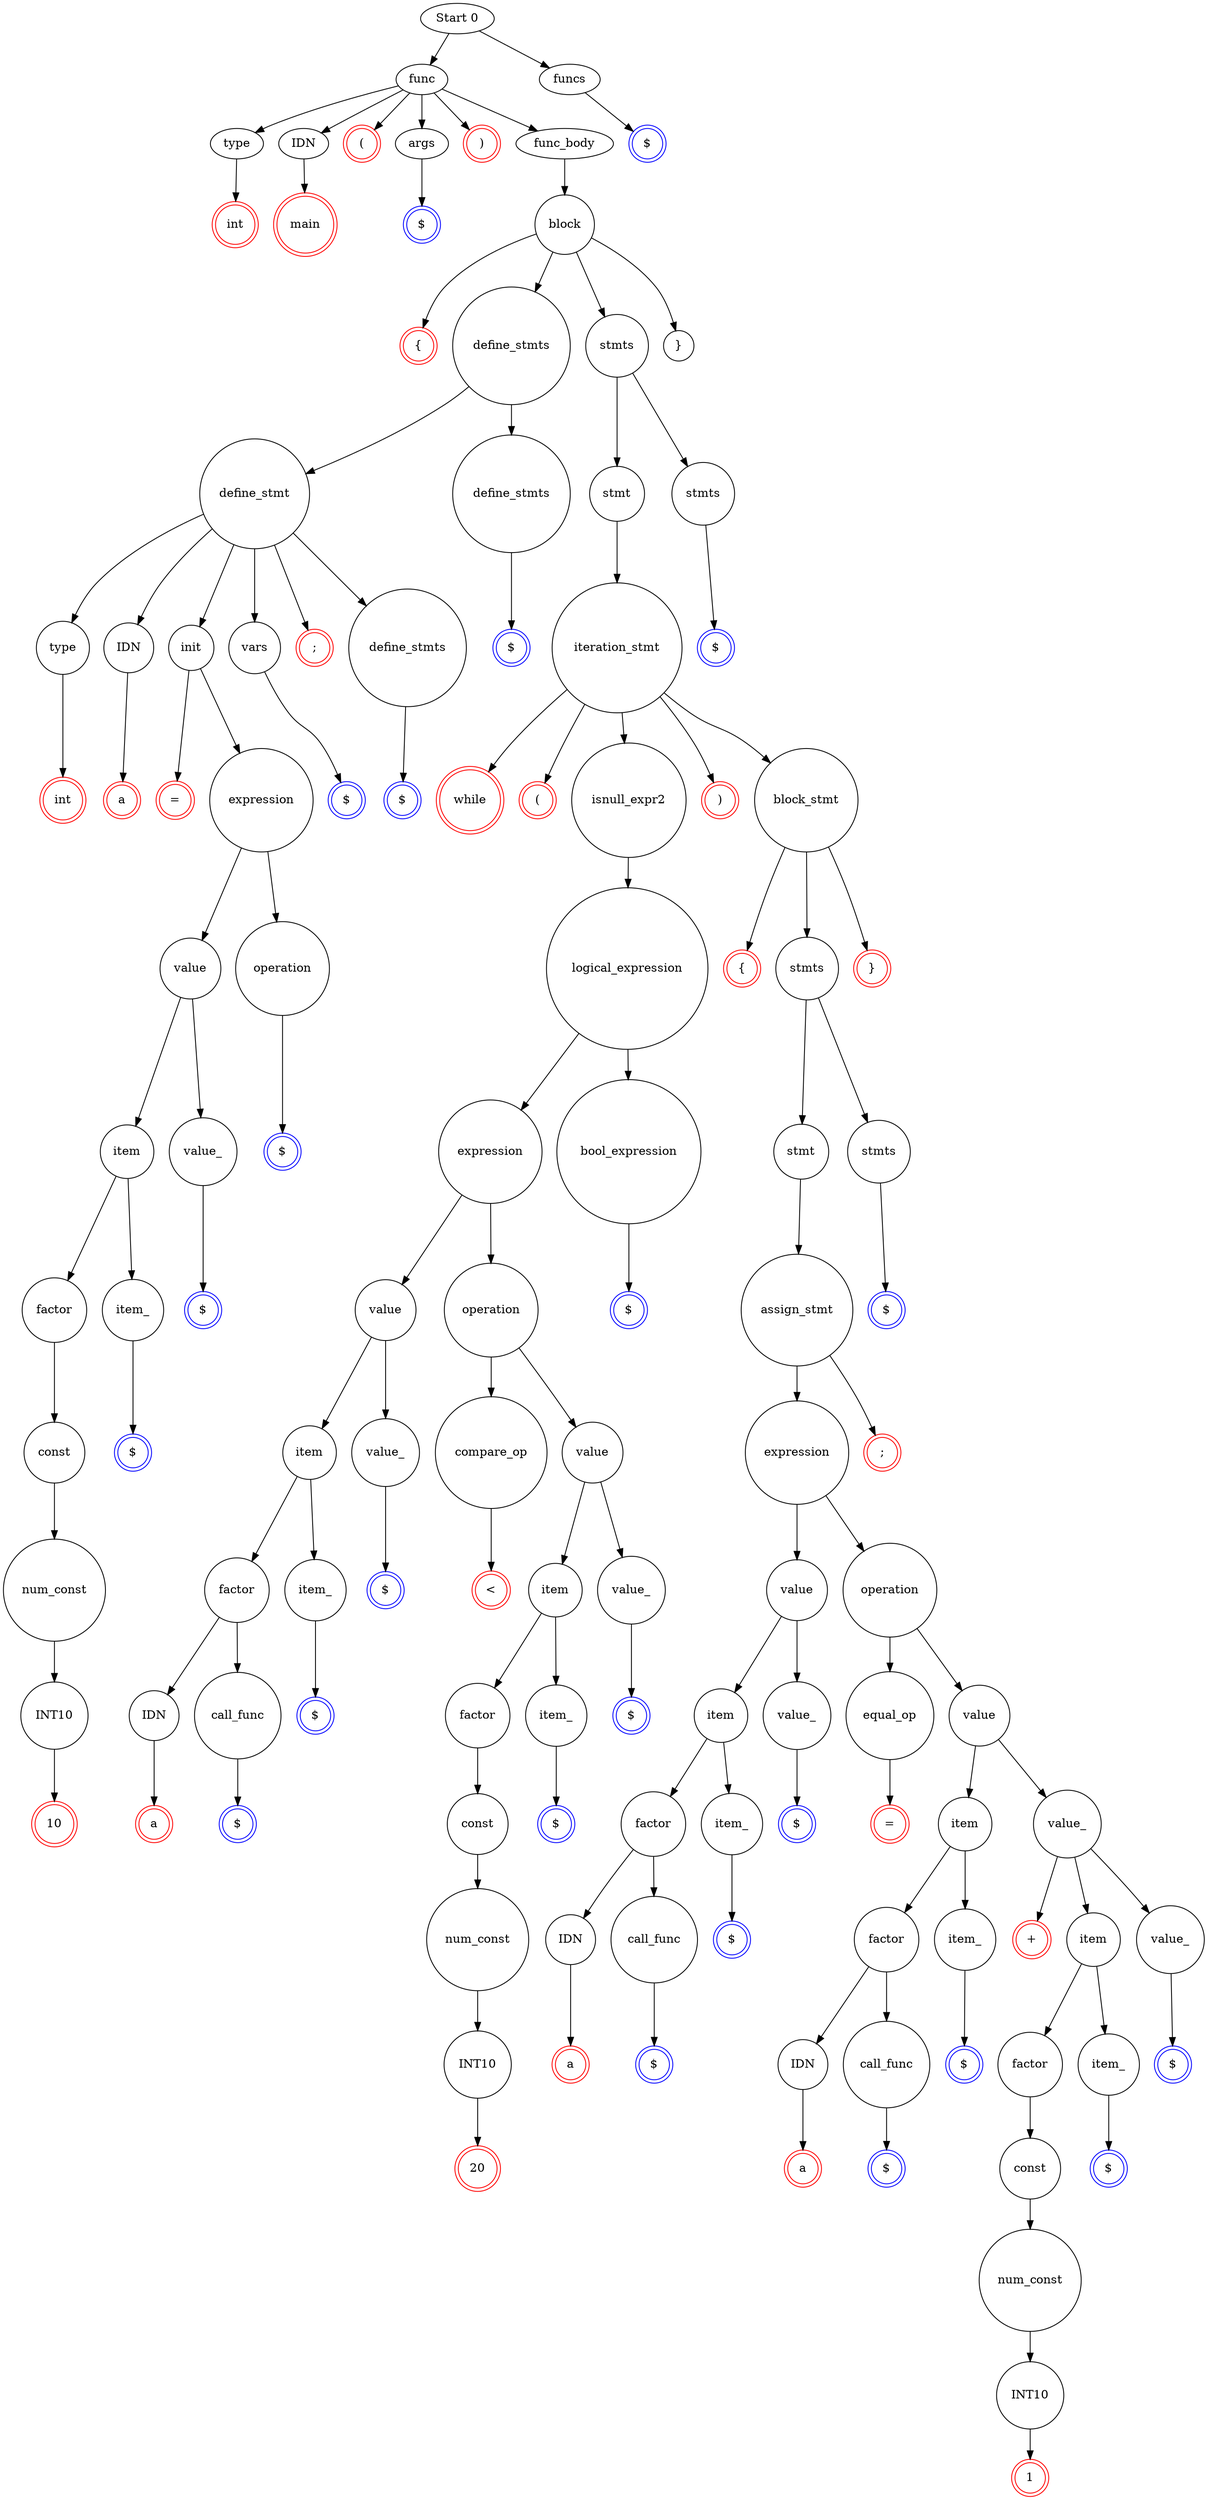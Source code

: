 digraph {
	"func 1" [label=func]
	"Start 0" -> "func 1"
	"funcs 2" [label=funcs]
	"Start 0" -> "funcs 2"
	"type 4" [label=type]
	"func 1" -> "type 4"
	"IDN 5" [label=IDN]
	"func 1" -> "IDN 5"
	"( 6" [label="("]
	"func 1" -> "( 6"
	"args 7" [label=args]
	"func 1" -> "args 7"
	") 8" [label=")"]
	"func 1" -> ") 8"
	"func_body 9" [label=func_body]
	"func 1" -> "func_body 9"
	"int 11" [label=int]
	"type 4" -> "int 11"
	"int 11" [label=int color=red shape=doublecircle]
	node [color=black shape=circle]
	"IDN 5" [label=IDN color=black]
	"main 13" [label=main color=red shape=doublecircle]
	"IDN 5" -> "main 13"
	node [color=black shape=circle]
	"( 6" [label="(" color=red shape=doublecircle]
	node [color=black shape=circle]
	"$ 15" [label="$" color=blue shape=doublecircle]
	"args 7" -> "$ 15"
	") 8" [label=")" color=red shape=doublecircle]
	node [color=black shape=circle]
	"block 16" [label=block]
	"func_body 9" -> "block 16"
	"{ 18" [label="{"]
	"block 16" -> "{ 18"
	"define_stmts 19" [label=define_stmts]
	"block 16" -> "define_stmts 19"
	"stmts 20" [label=stmts]
	"block 16" -> "stmts 20"
	"} 21" [label="}"]
	"block 16" -> "} 21"
	"{ 18" [label="{" color=red shape=doublecircle]
	node [color=black shape=circle]
	"define_stmt 23" [label=define_stmt]
	"define_stmts 19" -> "define_stmt 23"
	"define_stmts 24" [label=define_stmts]
	"define_stmts 19" -> "define_stmts 24"
	"type 26" [label=type]
	"define_stmt 23" -> "type 26"
	"IDN 27" [label=IDN]
	"define_stmt 23" -> "IDN 27"
	"init 28" [label=init]
	"define_stmt 23" -> "init 28"
	"vars 29" [label=vars]
	"define_stmt 23" -> "vars 29"
	"; 30" [label=";"]
	"define_stmt 23" -> "; 30"
	"define_stmts 31" [label=define_stmts]
	"define_stmt 23" -> "define_stmts 31"
	"int 33" [label=int]
	"type 26" -> "int 33"
	"int 33" [label=int color=red shape=doublecircle]
	node [color=black shape=circle]
	"IDN 27" [label=IDN color=black]
	"a 35" [label=a color=red shape=doublecircle]
	"IDN 27" -> "a 35"
	node [color=black shape=circle]
	"= 36" [label="="]
	"init 28" -> "= 36"
	"expression 37" [label=expression]
	"init 28" -> "expression 37"
	"= 36" [label="=" color=red shape=doublecircle]
	node [color=black shape=circle]
	"value 39" [label=value]
	"expression 37" -> "value 39"
	"operation 40" [label=operation]
	"expression 37" -> "operation 40"
	"item 42" [label=item]
	"value 39" -> "item 42"
	"value_ 43" [label=value_]
	"value 39" -> "value_ 43"
	"factor 45" [label=factor]
	"item 42" -> "factor 45"
	"item_ 46" [label=item_]
	"item 42" -> "item_ 46"
	"const 48" [label=const]
	"factor 45" -> "const 48"
	"num_const 50" [label=num_const]
	"const 48" -> "num_const 50"
	"INT10 52" [label=INT10]
	"num_const 50" -> "INT10 52"
	"INT10 52" [label=INT10 color=black]
	"10 54" [label=10 color=red shape=doublecircle]
	"INT10 52" -> "10 54"
	node [color=black shape=circle]
	"$ 56" [label="$" color=blue shape=doublecircle]
	"item_ 46" -> "$ 56"
	"$ 58" [label="$" color=blue shape=doublecircle]
	"value_ 43" -> "$ 58"
	"$ 60" [label="$" color=blue shape=doublecircle]
	"operation 40" -> "$ 60"
	"$ 62" [label="$" color=blue shape=doublecircle]
	"vars 29" -> "$ 62"
	"; 30" [label=";" color=red shape=doublecircle]
	node [color=black shape=circle]
	"$ 64" [label="$" color=blue shape=doublecircle]
	"define_stmts 31" -> "$ 64"
	"$ 66" [label="$" color=blue shape=doublecircle]
	"define_stmts 24" -> "$ 66"
	"stmt 67" [label=stmt]
	"stmts 20" -> "stmt 67"
	"stmts 68" [label=stmts]
	"stmts 20" -> "stmts 68"
	"iteration_stmt 70" [label=iteration_stmt]
	"stmt 67" -> "iteration_stmt 70"
	"while 72" [label=while]
	"iteration_stmt 70" -> "while 72"
	"( 73" [label="("]
	"iteration_stmt 70" -> "( 73"
	"isnull_expr2 74" [label=isnull_expr2]
	"iteration_stmt 70" -> "isnull_expr2 74"
	") 75" [label=")"]
	"iteration_stmt 70" -> ") 75"
	"block_stmt 76" [label=block_stmt]
	"iteration_stmt 70" -> "block_stmt 76"
	"while 72" [label=while color=red shape=doublecircle]
	node [color=black shape=circle]
	"( 73" [label="(" color=red shape=doublecircle]
	node [color=black shape=circle]
	"logical_expression 78" [label=logical_expression]
	"isnull_expr2 74" -> "logical_expression 78"
	"expression 80" [label=expression]
	"logical_expression 78" -> "expression 80"
	"bool_expression 81" [label=bool_expression]
	"logical_expression 78" -> "bool_expression 81"
	"value 83" [label=value]
	"expression 80" -> "value 83"
	"operation 84" [label=operation]
	"expression 80" -> "operation 84"
	"item 86" [label=item]
	"value 83" -> "item 86"
	"value_ 87" [label=value_]
	"value 83" -> "value_ 87"
	"factor 89" [label=factor]
	"item 86" -> "factor 89"
	"item_ 90" [label=item_]
	"item 86" -> "item_ 90"
	"IDN 92" [label=IDN]
	"factor 89" -> "IDN 92"
	"call_func 93" [label=call_func]
	"factor 89" -> "call_func 93"
	"IDN 92" [label=IDN color=black]
	"a 95" [label=a color=red shape=doublecircle]
	"IDN 92" -> "a 95"
	node [color=black shape=circle]
	"$ 97" [label="$" color=blue shape=doublecircle]
	"call_func 93" -> "$ 97"
	"$ 99" [label="$" color=blue shape=doublecircle]
	"item_ 90" -> "$ 99"
	"$ 101" [label="$" color=blue shape=doublecircle]
	"value_ 87" -> "$ 101"
	"compare_op 102" [label=compare_op]
	"operation 84" -> "compare_op 102"
	"value 103" [label=value]
	"operation 84" -> "value 103"
	"< 105" [label="<"]
	"compare_op 102" -> "< 105"
	"< 105" [label="<" color=red shape=doublecircle]
	node [color=black shape=circle]
	"item 107" [label=item]
	"value 103" -> "item 107"
	"value_ 108" [label=value_]
	"value 103" -> "value_ 108"
	"factor 110" [label=factor]
	"item 107" -> "factor 110"
	"item_ 111" [label=item_]
	"item 107" -> "item_ 111"
	"const 113" [label=const]
	"factor 110" -> "const 113"
	"num_const 115" [label=num_const]
	"const 113" -> "num_const 115"
	"INT10 117" [label=INT10]
	"num_const 115" -> "INT10 117"
	"INT10 117" [label=INT10 color=black]
	"20 119" [label=20 color=red shape=doublecircle]
	"INT10 117" -> "20 119"
	node [color=black shape=circle]
	"$ 121" [label="$" color=blue shape=doublecircle]
	"item_ 111" -> "$ 121"
	"$ 123" [label="$" color=blue shape=doublecircle]
	"value_ 108" -> "$ 123"
	"$ 125" [label="$" color=blue shape=doublecircle]
	"bool_expression 81" -> "$ 125"
	") 75" [label=")" color=red shape=doublecircle]
	node [color=black shape=circle]
	"{ 126" [label="{"]
	"block_stmt 76" -> "{ 126"
	"stmts 127" [label=stmts]
	"block_stmt 76" -> "stmts 127"
	"} 128" [label="}"]
	"block_stmt 76" -> "} 128"
	"{ 126" [label="{" color=red shape=doublecircle]
	node [color=black shape=circle]
	"stmt 130" [label=stmt]
	"stmts 127" -> "stmt 130"
	"stmts 131" [label=stmts]
	"stmts 127" -> "stmts 131"
	"assign_stmt 133" [label=assign_stmt]
	"stmt 130" -> "assign_stmt 133"
	"expression 135" [label=expression]
	"assign_stmt 133" -> "expression 135"
	"; 136" [label=";"]
	"assign_stmt 133" -> "; 136"
	"value 138" [label=value]
	"expression 135" -> "value 138"
	"operation 139" [label=operation]
	"expression 135" -> "operation 139"
	"item 141" [label=item]
	"value 138" -> "item 141"
	"value_ 142" [label=value_]
	"value 138" -> "value_ 142"
	"factor 144" [label=factor]
	"item 141" -> "factor 144"
	"item_ 145" [label=item_]
	"item 141" -> "item_ 145"
	"IDN 147" [label=IDN]
	"factor 144" -> "IDN 147"
	"call_func 148" [label=call_func]
	"factor 144" -> "call_func 148"
	"IDN 147" [label=IDN color=black]
	"a 150" [label=a color=red shape=doublecircle]
	"IDN 147" -> "a 150"
	node [color=black shape=circle]
	"$ 152" [label="$" color=blue shape=doublecircle]
	"call_func 148" -> "$ 152"
	"$ 154" [label="$" color=blue shape=doublecircle]
	"item_ 145" -> "$ 154"
	"$ 156" [label="$" color=blue shape=doublecircle]
	"value_ 142" -> "$ 156"
	"equal_op 157" [label=equal_op]
	"operation 139" -> "equal_op 157"
	"value 158" [label=value]
	"operation 139" -> "value 158"
	"= 160" [label="="]
	"equal_op 157" -> "= 160"
	"= 160" [label="=" color=red shape=doublecircle]
	node [color=black shape=circle]
	"item 162" [label=item]
	"value 158" -> "item 162"
	"value_ 163" [label=value_]
	"value 158" -> "value_ 163"
	"factor 165" [label=factor]
	"item 162" -> "factor 165"
	"item_ 166" [label=item_]
	"item 162" -> "item_ 166"
	"IDN 168" [label=IDN]
	"factor 165" -> "IDN 168"
	"call_func 169" [label=call_func]
	"factor 165" -> "call_func 169"
	"IDN 168" [label=IDN color=black]
	"a 171" [label=a color=red shape=doublecircle]
	"IDN 168" -> "a 171"
	node [color=black shape=circle]
	"$ 173" [label="$" color=blue shape=doublecircle]
	"call_func 169" -> "$ 173"
	"$ 175" [label="$" color=blue shape=doublecircle]
	"item_ 166" -> "$ 175"
	"+ 176" [label="+"]
	"value_ 163" -> "+ 176"
	"item 177" [label=item]
	"value_ 163" -> "item 177"
	"value_ 178" [label=value_]
	"value_ 163" -> "value_ 178"
	"+ 176" [label="+" color=red shape=doublecircle]
	node [color=black shape=circle]
	"factor 180" [label=factor]
	"item 177" -> "factor 180"
	"item_ 181" [label=item_]
	"item 177" -> "item_ 181"
	"const 183" [label=const]
	"factor 180" -> "const 183"
	"num_const 185" [label=num_const]
	"const 183" -> "num_const 185"
	"INT10 187" [label=INT10]
	"num_const 185" -> "INT10 187"
	"INT10 187" [label=INT10 color=black]
	"1 189" [label=1 color=red shape=doublecircle]
	"INT10 187" -> "1 189"
	node [color=black shape=circle]
	"$ 191" [label="$" color=blue shape=doublecircle]
	"item_ 181" -> "$ 191"
	"$ 193" [label="$" color=blue shape=doublecircle]
	"value_ 178" -> "$ 193"
	"; 136" [label=";" color=red shape=doublecircle]
	node [color=black shape=circle]
	"$ 195" [label="$" color=blue shape=doublecircle]
	"stmts 131" -> "$ 195"
	"} 128" [label="}" color=red shape=doublecircle]
	node [color=black shape=circle]
	"$ 197" [label="$" color=blue shape=doublecircle]
	"stmts 68" -> "$ 197"
	"} 128" [label="}" color=red shape=doublecircle]
	node [color=black shape=circle]
	"$ 199" [label="$" color=blue shape=doublecircle]
	"funcs 2" -> "$ 199"
}
